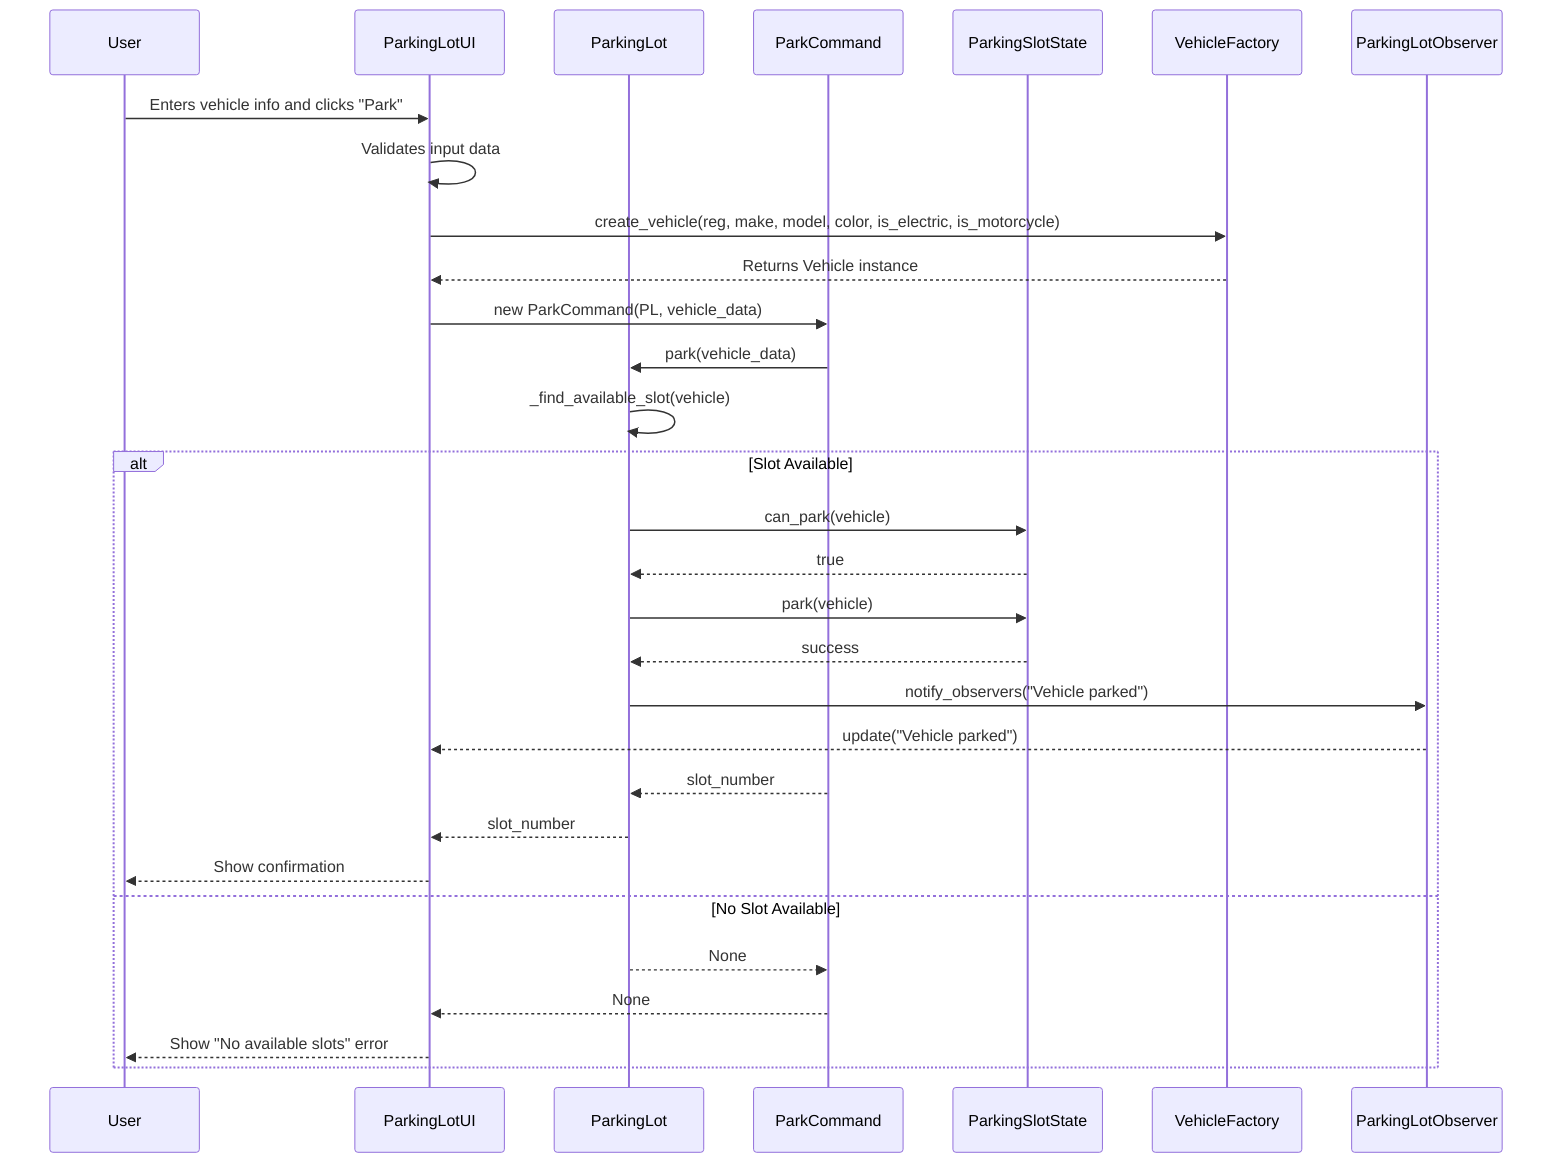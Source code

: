 sequenceDiagram
    participant User
    participant UI as ParkingLotUI
    participant PL as ParkingLot
    participant Command as ParkCommand
    participant State as ParkingSlotState
    participant Factory as VehicleFactory
    participant Observer as ParkingLotObserver

    User->>UI: Enters vehicle info and clicks "Park"
    UI->>UI: Validates input data
    UI->>Factory: create_vehicle(reg, make, model, color, is_electric, is_motorcycle)
    Factory-->>UI: Returns Vehicle instance
    
    UI->>Command: new ParkCommand(PL, vehicle_data)
    Command->>PL: park(vehicle_data)
    
    PL->>PL: _find_available_slot(vehicle)
    alt Slot Available
        PL->>State: can_park(vehicle)
        State-->>PL: true
        PL->>State: park(vehicle)
        State-->>PL: success
        
        PL->>Observer: notify_observers("Vehicle parked")
        Observer-->>UI: update("Vehicle parked")
        
        Command-->>PL: slot_number
        PL-->>UI: slot_number
        UI-->>User: Show confirmation
    else No Slot Available
        PL-->>Command: None
        Command-->>UI: None
        UI-->>User: Show "No available slots" error
    end
